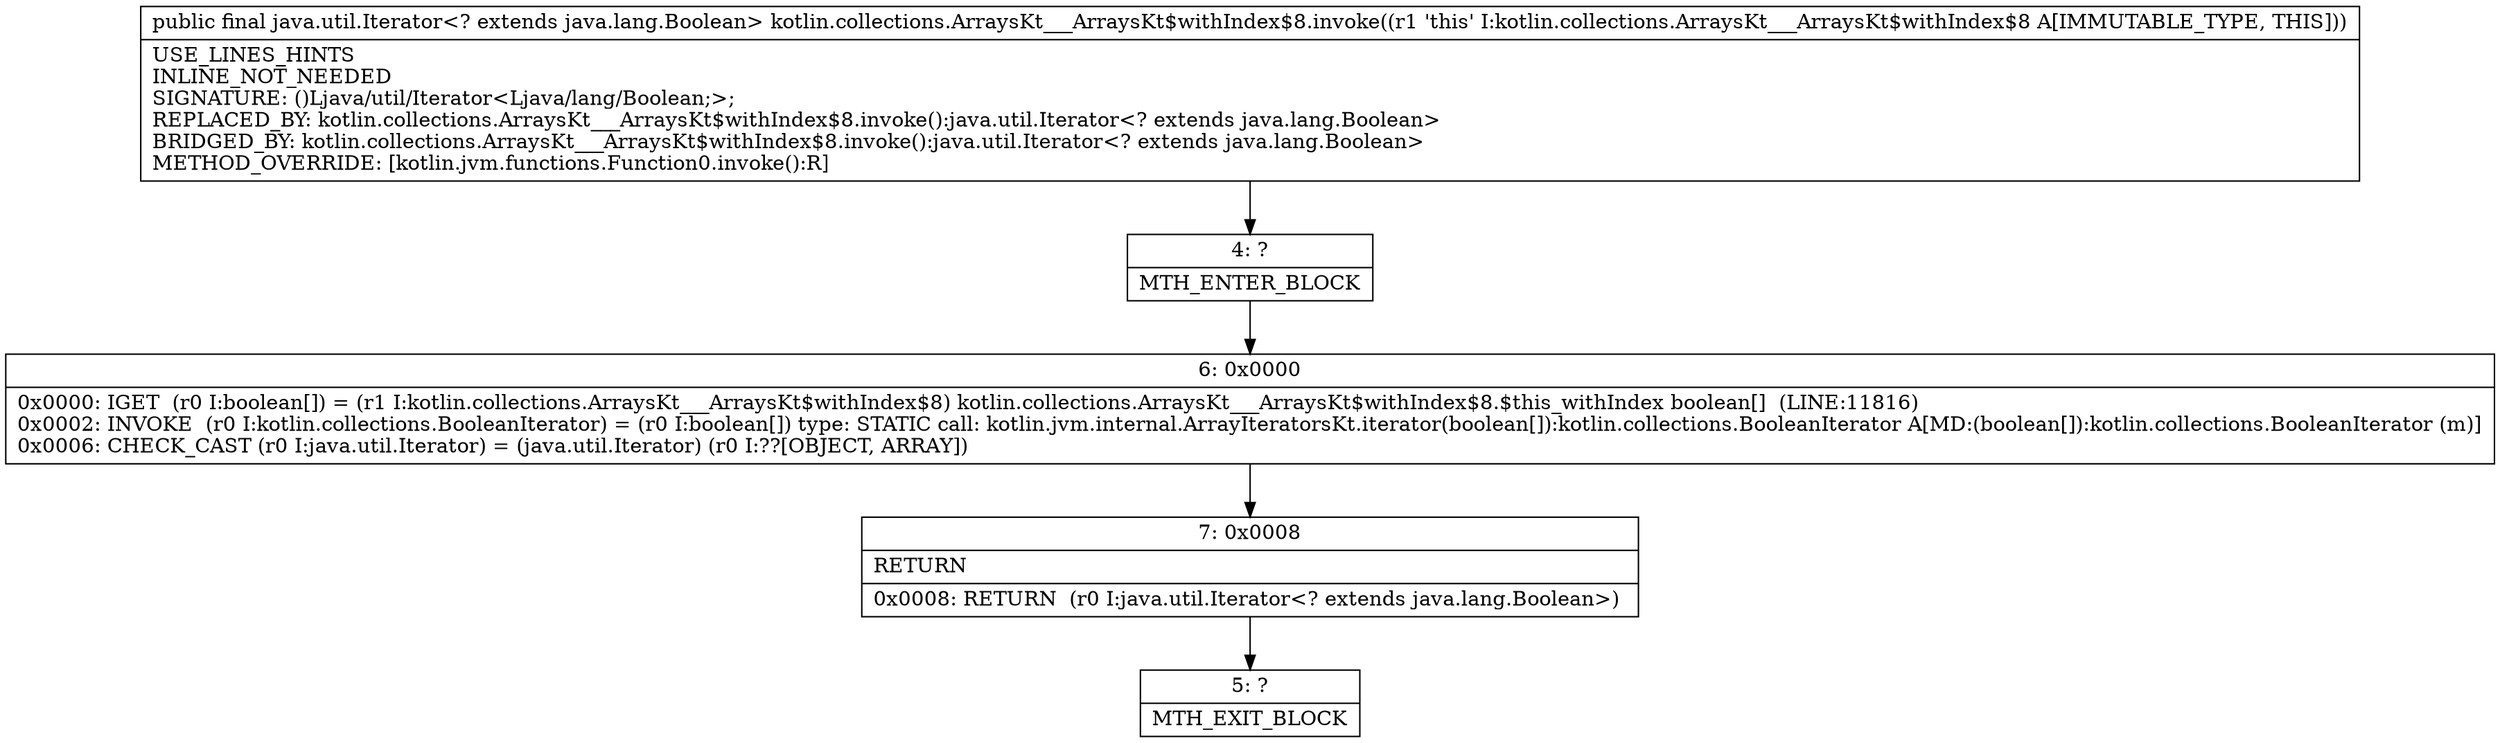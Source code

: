 digraph "CFG forkotlin.collections.ArraysKt___ArraysKt$withIndex$8.invoke()Ljava\/util\/Iterator;" {
Node_4 [shape=record,label="{4\:\ ?|MTH_ENTER_BLOCK\l}"];
Node_6 [shape=record,label="{6\:\ 0x0000|0x0000: IGET  (r0 I:boolean[]) = (r1 I:kotlin.collections.ArraysKt___ArraysKt$withIndex$8) kotlin.collections.ArraysKt___ArraysKt$withIndex$8.$this_withIndex boolean[]  (LINE:11816)\l0x0002: INVOKE  (r0 I:kotlin.collections.BooleanIterator) = (r0 I:boolean[]) type: STATIC call: kotlin.jvm.internal.ArrayIteratorsKt.iterator(boolean[]):kotlin.collections.BooleanIterator A[MD:(boolean[]):kotlin.collections.BooleanIterator (m)]\l0x0006: CHECK_CAST (r0 I:java.util.Iterator) = (java.util.Iterator) (r0 I:??[OBJECT, ARRAY]) \l}"];
Node_7 [shape=record,label="{7\:\ 0x0008|RETURN\l|0x0008: RETURN  (r0 I:java.util.Iterator\<? extends java.lang.Boolean\>) \l}"];
Node_5 [shape=record,label="{5\:\ ?|MTH_EXIT_BLOCK\l}"];
MethodNode[shape=record,label="{public final java.util.Iterator\<? extends java.lang.Boolean\> kotlin.collections.ArraysKt___ArraysKt$withIndex$8.invoke((r1 'this' I:kotlin.collections.ArraysKt___ArraysKt$withIndex$8 A[IMMUTABLE_TYPE, THIS]))  | USE_LINES_HINTS\lINLINE_NOT_NEEDED\lSIGNATURE: ()Ljava\/util\/Iterator\<Ljava\/lang\/Boolean;\>;\lREPLACED_BY: kotlin.collections.ArraysKt___ArraysKt$withIndex$8.invoke():java.util.Iterator\<? extends java.lang.Boolean\>\lBRIDGED_BY: kotlin.collections.ArraysKt___ArraysKt$withIndex$8.invoke():java.util.Iterator\<? extends java.lang.Boolean\>\lMETHOD_OVERRIDE: [kotlin.jvm.functions.Function0.invoke():R]\l}"];
MethodNode -> Node_4;Node_4 -> Node_6;
Node_6 -> Node_7;
Node_7 -> Node_5;
}

